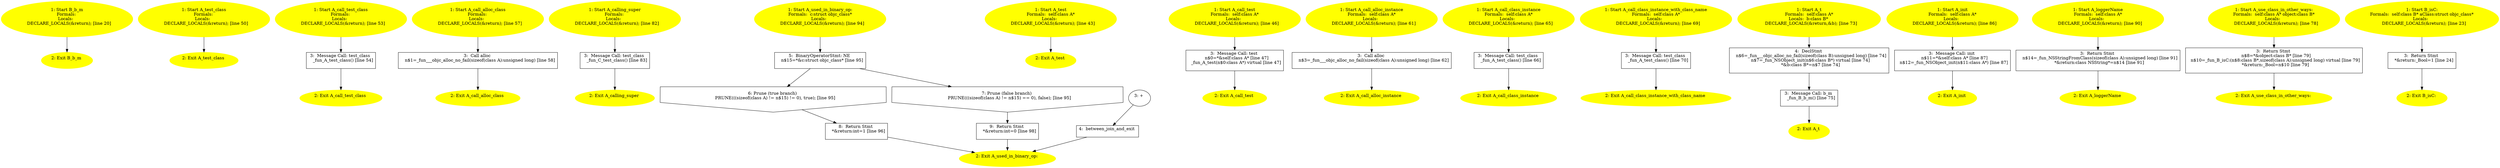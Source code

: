 /* @generated */
digraph iCFG {
"B_b_mclass.c3449641bf98c64c953a9b66ea8c8546_1" [label="1: Start B_b_m\nFormals: \nLocals:  \n   DECLARE_LOCALS(&return); [line 20]\n " color=yellow style=filled]
	

	 "B_b_mclass.c3449641bf98c64c953a9b66ea8c8546_1" -> "B_b_mclass.c3449641bf98c64c953a9b66ea8c8546_2" ;
"B_b_mclass.c3449641bf98c64c953a9b66ea8c8546_2" [label="2: Exit B_b_m \n  " color=yellow style=filled]
	

"A_test_classclass.da15cfbbe4272c36c44523c2463d809f_1" [label="1: Start A_test_class\nFormals: \nLocals:  \n   DECLARE_LOCALS(&return); [line 50]\n " color=yellow style=filled]
	

	 "A_test_classclass.da15cfbbe4272c36c44523c2463d809f_1" -> "A_test_classclass.da15cfbbe4272c36c44523c2463d809f_2" ;
"A_test_classclass.da15cfbbe4272c36c44523c2463d809f_2" [label="2: Exit A_test_class \n  " color=yellow style=filled]
	

"A_call_test_classclass.8e4305845f9142896eb41f5b6c9dcf7c_1" [label="1: Start A_call_test_class\nFormals: \nLocals:  \n   DECLARE_LOCALS(&return); [line 53]\n " color=yellow style=filled]
	

	 "A_call_test_classclass.8e4305845f9142896eb41f5b6c9dcf7c_1" -> "A_call_test_classclass.8e4305845f9142896eb41f5b6c9dcf7c_3" ;
"A_call_test_classclass.8e4305845f9142896eb41f5b6c9dcf7c_2" [label="2: Exit A_call_test_class \n  " color=yellow style=filled]
	

"A_call_test_classclass.8e4305845f9142896eb41f5b6c9dcf7c_3" [label="3:  Message Call: test_class \n   _fun_A_test_class() [line 54]\n " shape="box"]
	

	 "A_call_test_classclass.8e4305845f9142896eb41f5b6c9dcf7c_3" -> "A_call_test_classclass.8e4305845f9142896eb41f5b6c9dcf7c_2" ;
"A_call_alloc_classclass.fa1b4b0eb0e3f1a75227443a6e9df2de_1" [label="1: Start A_call_alloc_class\nFormals: \nLocals:  \n   DECLARE_LOCALS(&return); [line 57]\n " color=yellow style=filled]
	

	 "A_call_alloc_classclass.fa1b4b0eb0e3f1a75227443a6e9df2de_1" -> "A_call_alloc_classclass.fa1b4b0eb0e3f1a75227443a6e9df2de_3" ;
"A_call_alloc_classclass.fa1b4b0eb0e3f1a75227443a6e9df2de_2" [label="2: Exit A_call_alloc_class \n  " color=yellow style=filled]
	

"A_call_alloc_classclass.fa1b4b0eb0e3f1a75227443a6e9df2de_3" [label="3:  Call alloc \n   n$1=_fun___objc_alloc_no_fail(sizeof(class A):unsigned long) [line 58]\n " shape="box"]
	

	 "A_call_alloc_classclass.fa1b4b0eb0e3f1a75227443a6e9df2de_3" -> "A_call_alloc_classclass.fa1b4b0eb0e3f1a75227443a6e9df2de_2" ;
"A_calling_superclass.e618d5cc8fee243f21e2b36705e481da_1" [label="1: Start A_calling_super\nFormals: \nLocals:  \n   DECLARE_LOCALS(&return); [line 82]\n " color=yellow style=filled]
	

	 "A_calling_superclass.e618d5cc8fee243f21e2b36705e481da_1" -> "A_calling_superclass.e618d5cc8fee243f21e2b36705e481da_3" ;
"A_calling_superclass.e618d5cc8fee243f21e2b36705e481da_2" [label="2: Exit A_calling_super \n  " color=yellow style=filled]
	

"A_calling_superclass.e618d5cc8fee243f21e2b36705e481da_3" [label="3:  Message Call: test_class \n   _fun_C_test_class() [line 83]\n " shape="box"]
	

	 "A_calling_superclass.e618d5cc8fee243f21e2b36705e481da_3" -> "A_calling_superclass.e618d5cc8fee243f21e2b36705e481da_2" ;
"A_used_in_binary_op:class.70964bf8a81ca7d128fea2df97c0c9f9_1" [label="1: Start A_used_in_binary_op:\nFormals:  c:struct objc_class*\nLocals:  \n   DECLARE_LOCALS(&return); [line 94]\n " color=yellow style=filled]
	

	 "A_used_in_binary_op:class.70964bf8a81ca7d128fea2df97c0c9f9_1" -> "A_used_in_binary_op:class.70964bf8a81ca7d128fea2df97c0c9f9_5" ;
"A_used_in_binary_op:class.70964bf8a81ca7d128fea2df97c0c9f9_2" [label="2: Exit A_used_in_binary_op: \n  " color=yellow style=filled]
	

"A_used_in_binary_op:class.70964bf8a81ca7d128fea2df97c0c9f9_3" [label="3: + \n  " ]
	

	 "A_used_in_binary_op:class.70964bf8a81ca7d128fea2df97c0c9f9_3" -> "A_used_in_binary_op:class.70964bf8a81ca7d128fea2df97c0c9f9_4" ;
"A_used_in_binary_op:class.70964bf8a81ca7d128fea2df97c0c9f9_4" [label="4:  between_join_and_exit \n  " shape="box"]
	

	 "A_used_in_binary_op:class.70964bf8a81ca7d128fea2df97c0c9f9_4" -> "A_used_in_binary_op:class.70964bf8a81ca7d128fea2df97c0c9f9_2" ;
"A_used_in_binary_op:class.70964bf8a81ca7d128fea2df97c0c9f9_5" [label="5:  BinaryOperatorStmt: NE \n   n$15=*&c:struct objc_class* [line 95]\n " shape="box"]
	

	 "A_used_in_binary_op:class.70964bf8a81ca7d128fea2df97c0c9f9_5" -> "A_used_in_binary_op:class.70964bf8a81ca7d128fea2df97c0c9f9_6" ;
	 "A_used_in_binary_op:class.70964bf8a81ca7d128fea2df97c0c9f9_5" -> "A_used_in_binary_op:class.70964bf8a81ca7d128fea2df97c0c9f9_7" ;
"A_used_in_binary_op:class.70964bf8a81ca7d128fea2df97c0c9f9_6" [label="6: Prune (true branch) \n   PRUNE(((sizeof(class A) != n$15) != 0), true); [line 95]\n " shape="invhouse"]
	

	 "A_used_in_binary_op:class.70964bf8a81ca7d128fea2df97c0c9f9_6" -> "A_used_in_binary_op:class.70964bf8a81ca7d128fea2df97c0c9f9_8" ;
"A_used_in_binary_op:class.70964bf8a81ca7d128fea2df97c0c9f9_7" [label="7: Prune (false branch) \n   PRUNE(((sizeof(class A) != n$15) == 0), false); [line 95]\n " shape="invhouse"]
	

	 "A_used_in_binary_op:class.70964bf8a81ca7d128fea2df97c0c9f9_7" -> "A_used_in_binary_op:class.70964bf8a81ca7d128fea2df97c0c9f9_9" ;
"A_used_in_binary_op:class.70964bf8a81ca7d128fea2df97c0c9f9_8" [label="8:  Return Stmt \n   *&return:int=1 [line 96]\n " shape="box"]
	

	 "A_used_in_binary_op:class.70964bf8a81ca7d128fea2df97c0c9f9_8" -> "A_used_in_binary_op:class.70964bf8a81ca7d128fea2df97c0c9f9_2" ;
"A_used_in_binary_op:class.70964bf8a81ca7d128fea2df97c0c9f9_9" [label="9:  Return Stmt \n   *&return:int=0 [line 98]\n " shape="box"]
	

	 "A_used_in_binary_op:class.70964bf8a81ca7d128fea2df97c0c9f9_9" -> "A_used_in_binary_op:class.70964bf8a81ca7d128fea2df97c0c9f9_2" ;
"A_testinstance.9c07ab3564e397c493a761ff7a89496e_1" [label="1: Start A_test\nFormals:  self:class A*\nLocals:  \n   DECLARE_LOCALS(&return); [line 43]\n " color=yellow style=filled]
	

	 "A_testinstance.9c07ab3564e397c493a761ff7a89496e_1" -> "A_testinstance.9c07ab3564e397c493a761ff7a89496e_2" ;
"A_testinstance.9c07ab3564e397c493a761ff7a89496e_2" [label="2: Exit A_test \n  " color=yellow style=filled]
	

"A_call_testinstance.2d429081f525fd635756831117de1a90_1" [label="1: Start A_call_test\nFormals:  self:class A*\nLocals:  \n   DECLARE_LOCALS(&return); [line 46]\n " color=yellow style=filled]
	

	 "A_call_testinstance.2d429081f525fd635756831117de1a90_1" -> "A_call_testinstance.2d429081f525fd635756831117de1a90_3" ;
"A_call_testinstance.2d429081f525fd635756831117de1a90_2" [label="2: Exit A_call_test \n  " color=yellow style=filled]
	

"A_call_testinstance.2d429081f525fd635756831117de1a90_3" [label="3:  Message Call: test \n   n$0=*&self:class A* [line 47]\n  _fun_A_test(n$0:class A*) virtual [line 47]\n " shape="box"]
	

	 "A_call_testinstance.2d429081f525fd635756831117de1a90_3" -> "A_call_testinstance.2d429081f525fd635756831117de1a90_2" ;
"A_call_alloc_instanceinstance.2e2b9c41e6b23b874e5935dc39466ba6_1" [label="1: Start A_call_alloc_instance\nFormals:  self:class A*\nLocals:  \n   DECLARE_LOCALS(&return); [line 61]\n " color=yellow style=filled]
	

	 "A_call_alloc_instanceinstance.2e2b9c41e6b23b874e5935dc39466ba6_1" -> "A_call_alloc_instanceinstance.2e2b9c41e6b23b874e5935dc39466ba6_3" ;
"A_call_alloc_instanceinstance.2e2b9c41e6b23b874e5935dc39466ba6_2" [label="2: Exit A_call_alloc_instance \n  " color=yellow style=filled]
	

"A_call_alloc_instanceinstance.2e2b9c41e6b23b874e5935dc39466ba6_3" [label="3:  Call alloc \n   n$3=_fun___objc_alloc_no_fail(sizeof(class A):unsigned long) [line 62]\n " shape="box"]
	

	 "A_call_alloc_instanceinstance.2e2b9c41e6b23b874e5935dc39466ba6_3" -> "A_call_alloc_instanceinstance.2e2b9c41e6b23b874e5935dc39466ba6_2" ;
"A_call_class_instanceinstance.11c6fd868283486d619926be2c4ed116_1" [label="1: Start A_call_class_instance\nFormals:  self:class A*\nLocals:  \n   DECLARE_LOCALS(&return); [line 65]\n " color=yellow style=filled]
	

	 "A_call_class_instanceinstance.11c6fd868283486d619926be2c4ed116_1" -> "A_call_class_instanceinstance.11c6fd868283486d619926be2c4ed116_3" ;
"A_call_class_instanceinstance.11c6fd868283486d619926be2c4ed116_2" [label="2: Exit A_call_class_instance \n  " color=yellow style=filled]
	

"A_call_class_instanceinstance.11c6fd868283486d619926be2c4ed116_3" [label="3:  Message Call: test_class \n   _fun_A_test_class() [line 66]\n " shape="box"]
	

	 "A_call_class_instanceinstance.11c6fd868283486d619926be2c4ed116_3" -> "A_call_class_instanceinstance.11c6fd868283486d619926be2c4ed116_2" ;
"A_call_class_instance_with_class_nameinstance.14f29f885d58f795beb4b1aaa7906d07_1" [label="1: Start A_call_class_instance_with_class_name\nFormals:  self:class A*\nLocals:  \n   DECLARE_LOCALS(&return); [line 69]\n " color=yellow style=filled]
	

	 "A_call_class_instance_with_class_nameinstance.14f29f885d58f795beb4b1aaa7906d07_1" -> "A_call_class_instance_with_class_nameinstance.14f29f885d58f795beb4b1aaa7906d07_3" ;
"A_call_class_instance_with_class_nameinstance.14f29f885d58f795beb4b1aaa7906d07_2" [label="2: Exit A_call_class_instance_with_class_name \n  " color=yellow style=filled]
	

"A_call_class_instance_with_class_nameinstance.14f29f885d58f795beb4b1aaa7906d07_3" [label="3:  Message Call: test_class \n   _fun_A_test_class() [line 70]\n " shape="box"]
	

	 "A_call_class_instance_with_class_nameinstance.14f29f885d58f795beb4b1aaa7906d07_3" -> "A_call_class_instance_with_class_nameinstance.14f29f885d58f795beb4b1aaa7906d07_2" ;
"A_tinstance.e26e083185bf06fd235c1ceac935f1fa_1" [label="1: Start A_t\nFormals:  self:class A*\nLocals:  b:class B* \n   DECLARE_LOCALS(&return,&b); [line 73]\n " color=yellow style=filled]
	

	 "A_tinstance.e26e083185bf06fd235c1ceac935f1fa_1" -> "A_tinstance.e26e083185bf06fd235c1ceac935f1fa_4" ;
"A_tinstance.e26e083185bf06fd235c1ceac935f1fa_2" [label="2: Exit A_t \n  " color=yellow style=filled]
	

"A_tinstance.e26e083185bf06fd235c1ceac935f1fa_3" [label="3:  Message Call: b_m \n   _fun_B_b_m() [line 75]\n " shape="box"]
	

	 "A_tinstance.e26e083185bf06fd235c1ceac935f1fa_3" -> "A_tinstance.e26e083185bf06fd235c1ceac935f1fa_2" ;
"A_tinstance.e26e083185bf06fd235c1ceac935f1fa_4" [label="4:  DeclStmt \n   n$6=_fun___objc_alloc_no_fail(sizeof(class B):unsigned long) [line 74]\n  n$7=_fun_NSObject_init(n$6:class B*) virtual [line 74]\n  *&b:class B*=n$7 [line 74]\n " shape="box"]
	

	 "A_tinstance.e26e083185bf06fd235c1ceac935f1fa_4" -> "A_tinstance.e26e083185bf06fd235c1ceac935f1fa_3" ;
"A_initinstance.0eaafe8d41de0b5cab8d4476439af05d_1" [label="1: Start A_init\nFormals:  self:class A*\nLocals:  \n   DECLARE_LOCALS(&return); [line 86]\n " color=yellow style=filled]
	

	 "A_initinstance.0eaafe8d41de0b5cab8d4476439af05d_1" -> "A_initinstance.0eaafe8d41de0b5cab8d4476439af05d_3" ;
"A_initinstance.0eaafe8d41de0b5cab8d4476439af05d_2" [label="2: Exit A_init \n  " color=yellow style=filled]
	

"A_initinstance.0eaafe8d41de0b5cab8d4476439af05d_3" [label="3:  Message Call: init \n   n$11=*&self:class A* [line 87]\n  n$12=_fun_NSObject_init(n$11:class A*) [line 87]\n " shape="box"]
	

	 "A_initinstance.0eaafe8d41de0b5cab8d4476439af05d_3" -> "A_initinstance.0eaafe8d41de0b5cab8d4476439af05d_2" ;
"A_loggerNameinstance.dbe7038f327a3dcb1f8c0f718498ccc9_1" [label="1: Start A_loggerName\nFormals:  self:class A*\nLocals:  \n   DECLARE_LOCALS(&return); [line 90]\n " color=yellow style=filled]
	

	 "A_loggerNameinstance.dbe7038f327a3dcb1f8c0f718498ccc9_1" -> "A_loggerNameinstance.dbe7038f327a3dcb1f8c0f718498ccc9_3" ;
"A_loggerNameinstance.dbe7038f327a3dcb1f8c0f718498ccc9_2" [label="2: Exit A_loggerName \n  " color=yellow style=filled]
	

"A_loggerNameinstance.dbe7038f327a3dcb1f8c0f718498ccc9_3" [label="3:  Return Stmt \n   n$14=_fun_NSStringFromClass(sizeof(class A):unsigned long) [line 91]\n  *&return:class NSString*=n$14 [line 91]\n " shape="box"]
	

	 "A_loggerNameinstance.dbe7038f327a3dcb1f8c0f718498ccc9_3" -> "A_loggerNameinstance.dbe7038f327a3dcb1f8c0f718498ccc9_2" ;
"A_use_class_in_other_ways:instance.fddf6dc4997c3780ef4f234353d8e4e5_1" [label="1: Start A_use_class_in_other_ways:\nFormals:  self:class A* object:class B*\nLocals:  \n   DECLARE_LOCALS(&return); [line 78]\n " color=yellow style=filled]
	

	 "A_use_class_in_other_ways:instance.fddf6dc4997c3780ef4f234353d8e4e5_1" -> "A_use_class_in_other_ways:instance.fddf6dc4997c3780ef4f234353d8e4e5_3" ;
"A_use_class_in_other_ways:instance.fddf6dc4997c3780ef4f234353d8e4e5_2" [label="2: Exit A_use_class_in_other_ways: \n  " color=yellow style=filled]
	

"A_use_class_in_other_ways:instance.fddf6dc4997c3780ef4f234353d8e4e5_3" [label="3:  Return Stmt \n   n$8=*&object:class B* [line 79]\n  n$10=_fun_B_isC:(n$8:class B*,sizeof(class A):unsigned long) virtual [line 79]\n  *&return:_Bool=n$10 [line 79]\n " shape="box"]
	

	 "A_use_class_in_other_ways:instance.fddf6dc4997c3780ef4f234353d8e4e5_3" -> "A_use_class_in_other_ways:instance.fddf6dc4997c3780ef4f234353d8e4e5_2" ;
"B_isC:instance.f4a43e72d7f1cf69316b3a3975cceb26_1" [label="1: Start B_isC:\nFormals:  self:class B* aClass:struct objc_class*\nLocals:  \n   DECLARE_LOCALS(&return); [line 23]\n " color=yellow style=filled]
	

	 "B_isC:instance.f4a43e72d7f1cf69316b3a3975cceb26_1" -> "B_isC:instance.f4a43e72d7f1cf69316b3a3975cceb26_3" ;
"B_isC:instance.f4a43e72d7f1cf69316b3a3975cceb26_2" [label="2: Exit B_isC: \n  " color=yellow style=filled]
	

"B_isC:instance.f4a43e72d7f1cf69316b3a3975cceb26_3" [label="3:  Return Stmt \n   *&return:_Bool=1 [line 24]\n " shape="box"]
	

	 "B_isC:instance.f4a43e72d7f1cf69316b3a3975cceb26_3" -> "B_isC:instance.f4a43e72d7f1cf69316b3a3975cceb26_2" ;
}
